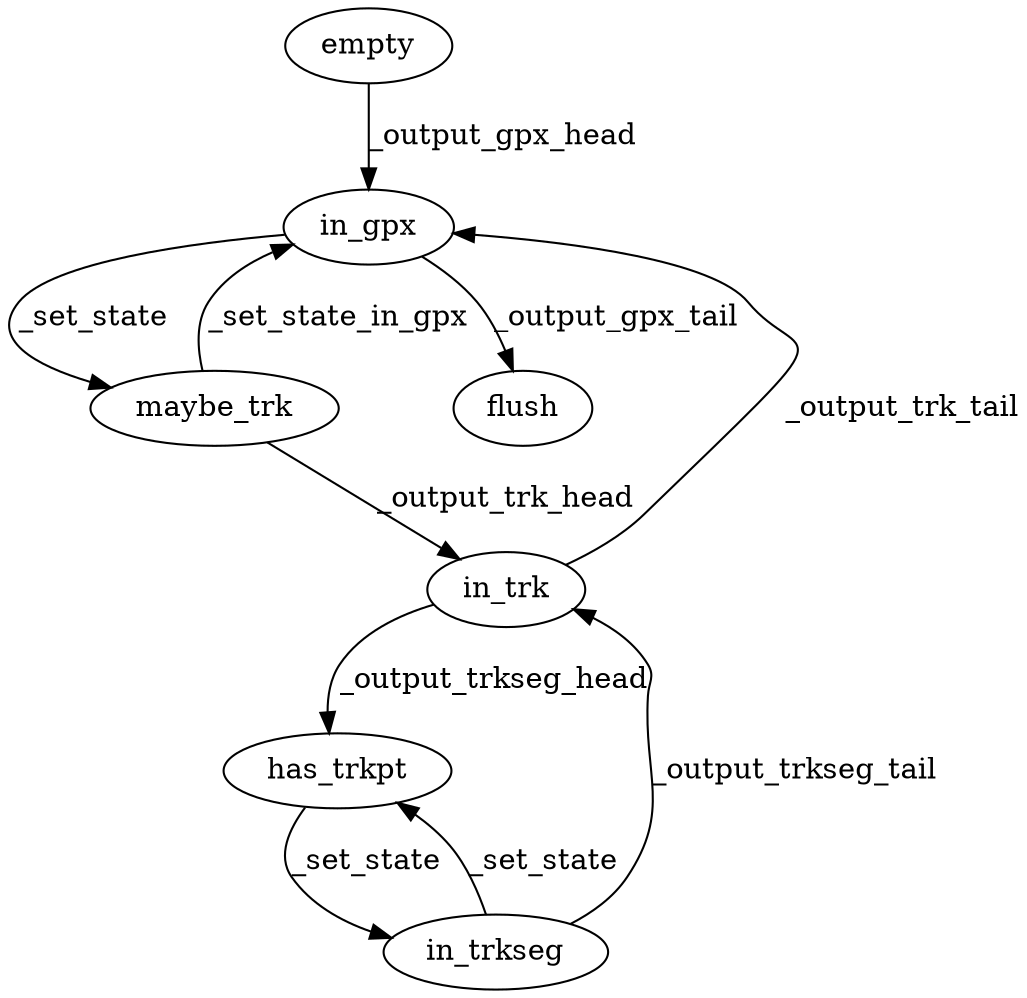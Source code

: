 # TODO
# - automatically generate this from the states table
#       ( which will require a better design for the states table..)
#

digraph G {

    empty -> in_gpx [label="_output_gpx_head"];
    // empty -> has_trkpt; via _output_gpx_head

    // in_gpx -> has_trkpt; via _output_trk_head
    in_gpx -> maybe_trk [label="_set_state"];
    in_gpx -> flush [label="_output_gpx_tail"];

    in_trk -> in_gpx [label="_output_trk_tail"];
    // in_trk -> maybe_trk via _output_trk_tail
    in_trk -> has_trkpt [label="_output_trkseg_head"];
    // in_trk -> flush; via _output_trk_tail

    // in_trkseg -> in_gpx; via _output_trkseg_tail
    in_trkseg -> in_trk [label="_output_trkseg_tail"];
    in_trkseg -> has_trkpt [label="_set_state"];
    // in_trkseg -> flush; via _output_trkseg_tail

    has_trkpt -> in_trkseg [label="_set_state"];
    // has_trkpt -> maybe_trk via _output_trkseg_tail
    // has_trkpt -> in_gpx via _output_trkseg_tail
    // has_trkpt -> flush; via _set_state_in_trkseg

    maybe_trk -> in_trk [label="_output_trk_head"];
    maybe_trk -> in_gpx [label="_set_state_in_gpx"];
    // maybe_trk -> flush via _set_state_in_gpx
}
